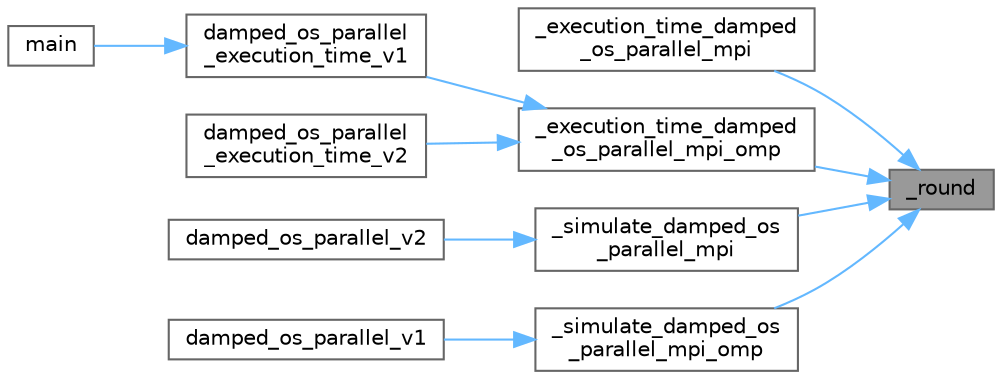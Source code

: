 digraph "_round"
{
 // LATEX_PDF_SIZE
  bgcolor="transparent";
  edge [fontname=Helvetica,fontsize=10,labelfontname=Helvetica,labelfontsize=10];
  node [fontname=Helvetica,fontsize=10,shape=box,height=0.2,width=0.4];
  rankdir="RL";
  Node1 [id="Node000001",label="_round",height=0.2,width=0.4,color="gray40", fillcolor="grey60", style="filled", fontcolor="black",tooltip=" "];
  Node1 -> Node2 [id="edge1_Node000001_Node000002",dir="back",color="steelblue1",style="solid",tooltip=" "];
  Node2 [id="Node000002",label="_execution_time_damped\l_os_parallel_mpi",height=0.2,width=0.4,color="grey40", fillcolor="white", style="filled",URL="$oscpara_8c.html#abb33ce0b319f3a834cd52865d35dd00f",tooltip=" "];
  Node1 -> Node3 [id="edge2_Node000001_Node000003",dir="back",color="steelblue1",style="solid",tooltip=" "];
  Node3 [id="Node000003",label="_execution_time_damped\l_os_parallel_mpi_omp",height=0.2,width=0.4,color="grey40", fillcolor="white", style="filled",URL="$oscpara_8c.html#ae1577f778d4a914ca4734649de9573e9",tooltip=" "];
  Node3 -> Node4 [id="edge3_Node000003_Node000004",dir="back",color="steelblue1",style="solid",tooltip=" "];
  Node4 [id="Node000004",label="damped_os_parallel\l_execution_time_v1",height=0.2,width=0.4,color="grey40", fillcolor="white", style="filled",URL="$physics_8c.html#a76903fd1ad47ad819e06adacaf31f338",tooltip=" "];
  Node4 -> Node5 [id="edge4_Node000004_Node000005",dir="back",color="steelblue1",style="solid",tooltip=" "];
  Node5 [id="Node000005",label="main",height=0.2,width=0.4,color="grey40", fillcolor="white", style="filled",URL="$main_8c.html#a840291bc02cba5474a4cb46a9b9566fe",tooltip=" "];
  Node3 -> Node6 [id="edge5_Node000003_Node000006",dir="back",color="steelblue1",style="solid",tooltip=" "];
  Node6 [id="Node000006",label="damped_os_parallel\l_execution_time_v2",height=0.2,width=0.4,color="grey40", fillcolor="white", style="filled",URL="$physics_8c.html#af847804cd4269d53afe1f31dd8346989",tooltip=" "];
  Node1 -> Node7 [id="edge6_Node000001_Node000007",dir="back",color="steelblue1",style="solid",tooltip=" "];
  Node7 [id="Node000007",label="_simulate_damped_os\l_parallel_mpi",height=0.2,width=0.4,color="grey40", fillcolor="white", style="filled",URL="$oscpara_8c.html#a51354b799f99896302b8655f2ca2383c",tooltip=" "];
  Node7 -> Node8 [id="edge7_Node000007_Node000008",dir="back",color="steelblue1",style="solid",tooltip=" "];
  Node8 [id="Node000008",label="damped_os_parallel_v2",height=0.2,width=0.4,color="grey40", fillcolor="white", style="filled",URL="$physics_8c.html#ae5db5c69d51d1f9d3cc7cf5c61652f4c",tooltip=" "];
  Node1 -> Node9 [id="edge8_Node000001_Node000009",dir="back",color="steelblue1",style="solid",tooltip=" "];
  Node9 [id="Node000009",label="_simulate_damped_os\l_parallel_mpi_omp",height=0.2,width=0.4,color="grey40", fillcolor="white", style="filled",URL="$oscpara_8c.html#aec2d55f0a005fd7ddf337d47627fc162",tooltip=" "];
  Node9 -> Node10 [id="edge9_Node000009_Node000010",dir="back",color="steelblue1",style="solid",tooltip=" "];
  Node10 [id="Node000010",label="damped_os_parallel_v1",height=0.2,width=0.4,color="grey40", fillcolor="white", style="filled",URL="$physics_8c.html#a3ef8d062f421fa33a061264928663a32",tooltip=" "];
}
